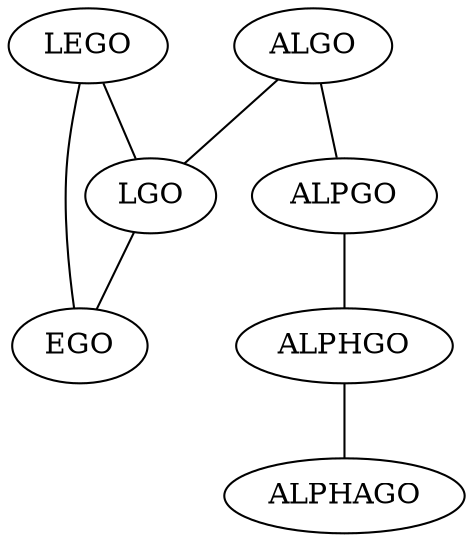 graph G {
    "LEGO" -- "EGO";
    "LGO" -- "EGO";
    "LEGO" -- "LGO";
    "ALGO" -- "LGO";
    "ALGO" -- "ALPGO";
    "ALPGO" -- "ALPHGO";
    "ALPHGO" -- "ALPHAGO";
}
